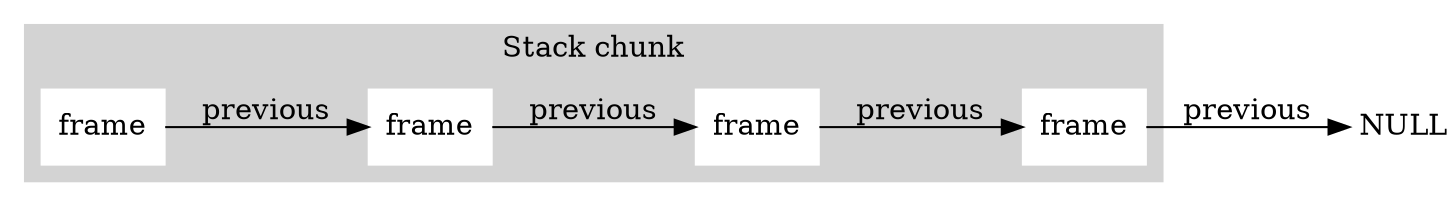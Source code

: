 digraph G {
    
    graph [ dpi = 300 ]; 

    rankdir="LR"

    NULL [ label = " NULL"; shape="plain"]

	subgraph cluster_chunk2 {
        compound=true;
		style=filled;
		color=lightgrey;
		node [style=filled,color=white; shape = rectangle];
        f3 [label="frame"];
        f4 [label="frame"];
        f5 [label="frame"];
        f6 [label="frame"];
        label="Stack chunk"
	}

    NULL [color=white]
    f3 -> f4 [label = "previous"]
    f4 -> f5 [label = "previous"]
    f5 -> f6 [label = "previous"]
    f6 -> NULL [label = "previous"]


}